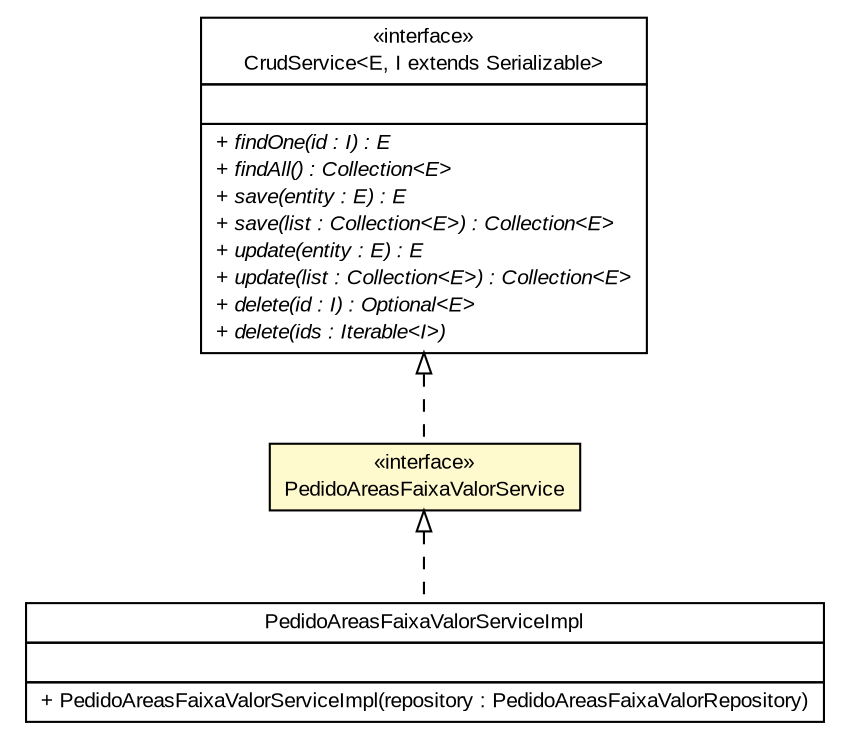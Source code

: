 #!/usr/local/bin/dot
#
# Class diagram 
# Generated by UMLGraph version R5_6 (http://www.umlgraph.org/)
#

digraph G {
	edge [fontname="arial",fontsize=10,labelfontname="arial",labelfontsize=10];
	node [fontname="arial",fontsize=10,shape=plaintext];
	nodesep=0.25;
	ranksep=0.5;
	// br.gov.to.sefaz.business.service.CrudService<E, I extends java.io.Serializable>
	c772029 [label=<<table title="br.gov.to.sefaz.business.service.CrudService" border="0" cellborder="1" cellspacing="0" cellpadding="2" port="p" href="../../../../business/service/CrudService.html">
		<tr><td><table border="0" cellspacing="0" cellpadding="1">
<tr><td align="center" balign="center"> &#171;interface&#187; </td></tr>
<tr><td align="center" balign="center"> CrudService&lt;E, I extends Serializable&gt; </td></tr>
		</table></td></tr>
		<tr><td><table border="0" cellspacing="0" cellpadding="1">
<tr><td align="left" balign="left">  </td></tr>
		</table></td></tr>
		<tr><td><table border="0" cellspacing="0" cellpadding="1">
<tr><td align="left" balign="left"><font face="arial italic" point-size="10.0"> + findOne(id : I) : E </font></td></tr>
<tr><td align="left" balign="left"><font face="arial italic" point-size="10.0"> + findAll() : Collection&lt;E&gt; </font></td></tr>
<tr><td align="left" balign="left"><font face="arial italic" point-size="10.0"> + save(entity : E) : E </font></td></tr>
<tr><td align="left" balign="left"><font face="arial italic" point-size="10.0"> + save(list : Collection&lt;E&gt;) : Collection&lt;E&gt; </font></td></tr>
<tr><td align="left" balign="left"><font face="arial italic" point-size="10.0"> + update(entity : E) : E </font></td></tr>
<tr><td align="left" balign="left"><font face="arial italic" point-size="10.0"> + update(list : Collection&lt;E&gt;) : Collection&lt;E&gt; </font></td></tr>
<tr><td align="left" balign="left"><font face="arial italic" point-size="10.0"> + delete(id : I) : Optional&lt;E&gt; </font></td></tr>
<tr><td align="left" balign="left"><font face="arial italic" point-size="10.0"> + delete(ids : Iterable&lt;I&gt;) </font></td></tr>
		</table></td></tr>
		</table>>, URL="../../../../business/service/CrudService.html", fontname="arial", fontcolor="black", fontsize=10.0];
	// br.gov.to.sefaz.arr.parametros.business.service.PedidoAreasFaixaValorService
	c772433 [label=<<table title="br.gov.to.sefaz.arr.parametros.business.service.PedidoAreasFaixaValorService" border="0" cellborder="1" cellspacing="0" cellpadding="2" port="p" bgcolor="lemonChiffon" href="./PedidoAreasFaixaValorService.html">
		<tr><td><table border="0" cellspacing="0" cellpadding="1">
<tr><td align="center" balign="center"> &#171;interface&#187; </td></tr>
<tr><td align="center" balign="center"> PedidoAreasFaixaValorService </td></tr>
		</table></td></tr>
		</table>>, URL="./PedidoAreasFaixaValorService.html", fontname="arial", fontcolor="black", fontsize=10.0];
	// br.gov.to.sefaz.arr.parametros.business.service.impl.PedidoAreasFaixaValorServiceImpl
	c772460 [label=<<table title="br.gov.to.sefaz.arr.parametros.business.service.impl.PedidoAreasFaixaValorServiceImpl" border="0" cellborder="1" cellspacing="0" cellpadding="2" port="p" href="./impl/PedidoAreasFaixaValorServiceImpl.html">
		<tr><td><table border="0" cellspacing="0" cellpadding="1">
<tr><td align="center" balign="center"> PedidoAreasFaixaValorServiceImpl </td></tr>
		</table></td></tr>
		<tr><td><table border="0" cellspacing="0" cellpadding="1">
<tr><td align="left" balign="left">  </td></tr>
		</table></td></tr>
		<tr><td><table border="0" cellspacing="0" cellpadding="1">
<tr><td align="left" balign="left"> + PedidoAreasFaixaValorServiceImpl(repository : PedidoAreasFaixaValorRepository) </td></tr>
		</table></td></tr>
		</table>>, URL="./impl/PedidoAreasFaixaValorServiceImpl.html", fontname="arial", fontcolor="black", fontsize=10.0];
	//br.gov.to.sefaz.arr.parametros.business.service.PedidoAreasFaixaValorService implements br.gov.to.sefaz.business.service.CrudService<E, I extends java.io.Serializable>
	c772029:p -> c772433:p [dir=back,arrowtail=empty,style=dashed];
	//br.gov.to.sefaz.arr.parametros.business.service.impl.PedidoAreasFaixaValorServiceImpl implements br.gov.to.sefaz.arr.parametros.business.service.PedidoAreasFaixaValorService
	c772433:p -> c772460:p [dir=back,arrowtail=empty,style=dashed];
}


